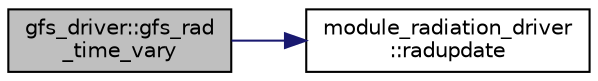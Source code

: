 digraph "gfs_driver::gfs_rad_time_vary"
{
  edge [fontname="Helvetica",fontsize="10",labelfontname="Helvetica",labelfontsize="10"];
  node [fontname="Helvetica",fontsize="10",shape=record];
  rankdir="LR";
  Node10 [label="gfs_driver::gfs_rad\l_time_vary",height=0.2,width=0.4,color="black", fillcolor="grey75", style="filled", fontcolor="black"];
  Node10 -> Node11 [color="midnightblue",fontsize="10",style="solid",fontname="Helvetica"];
  Node11 [label="module_radiation_driver\l::radupdate",height=0.2,width=0.4,color="black", fillcolor="white", style="filled",URL="$group__module__radiation__driver.html#ga28280ee9ea8ee0d183ab9d541a31b718",tooltip="This subroutine checks and updates time sensitive data used by radiation computations. This subroutine needs to be placed inside the time advancement loop but outside of the horizontal grid loop. It is invoked at radiation calling frequncy but before any actual radiative transfer computations. "];
}
